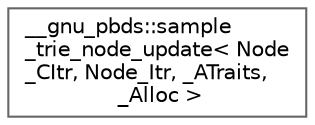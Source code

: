 digraph "Graphical Class Hierarchy"
{
 // LATEX_PDF_SIZE
  bgcolor="transparent";
  edge [fontname=Helvetica,fontsize=10,labelfontname=Helvetica,labelfontsize=10];
  node [fontname=Helvetica,fontsize=10,shape=box,height=0.2,width=0.4];
  rankdir="LR";
  Node0 [id="Node000000",label="__gnu_pbds::sample\l_trie_node_update\< Node\l_CItr, Node_Itr, _ATraits,\l _Alloc \>",height=0.2,width=0.4,color="grey40", fillcolor="white", style="filled",URL="$class____gnu__pbds_1_1sample__trie__node__update.html",tooltip="A sample node updator."];
}
